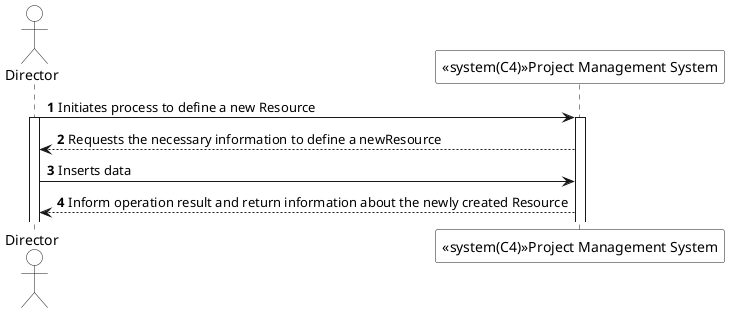@startuml
autonumber
actor "Director" as actor  #FFFFFF
participant "<<system(C4)>>Project Management System" as PMS  #FFFFFF
actor -> PMS : Initiates process to define a new Resource
activate actor
activate PMS
PMS --> actor : Requests the necessary information to define a newResource
actor -> PMS : Inserts data
PMS --> actor : Inform operation result and return information about the newly created Resource
@enduml